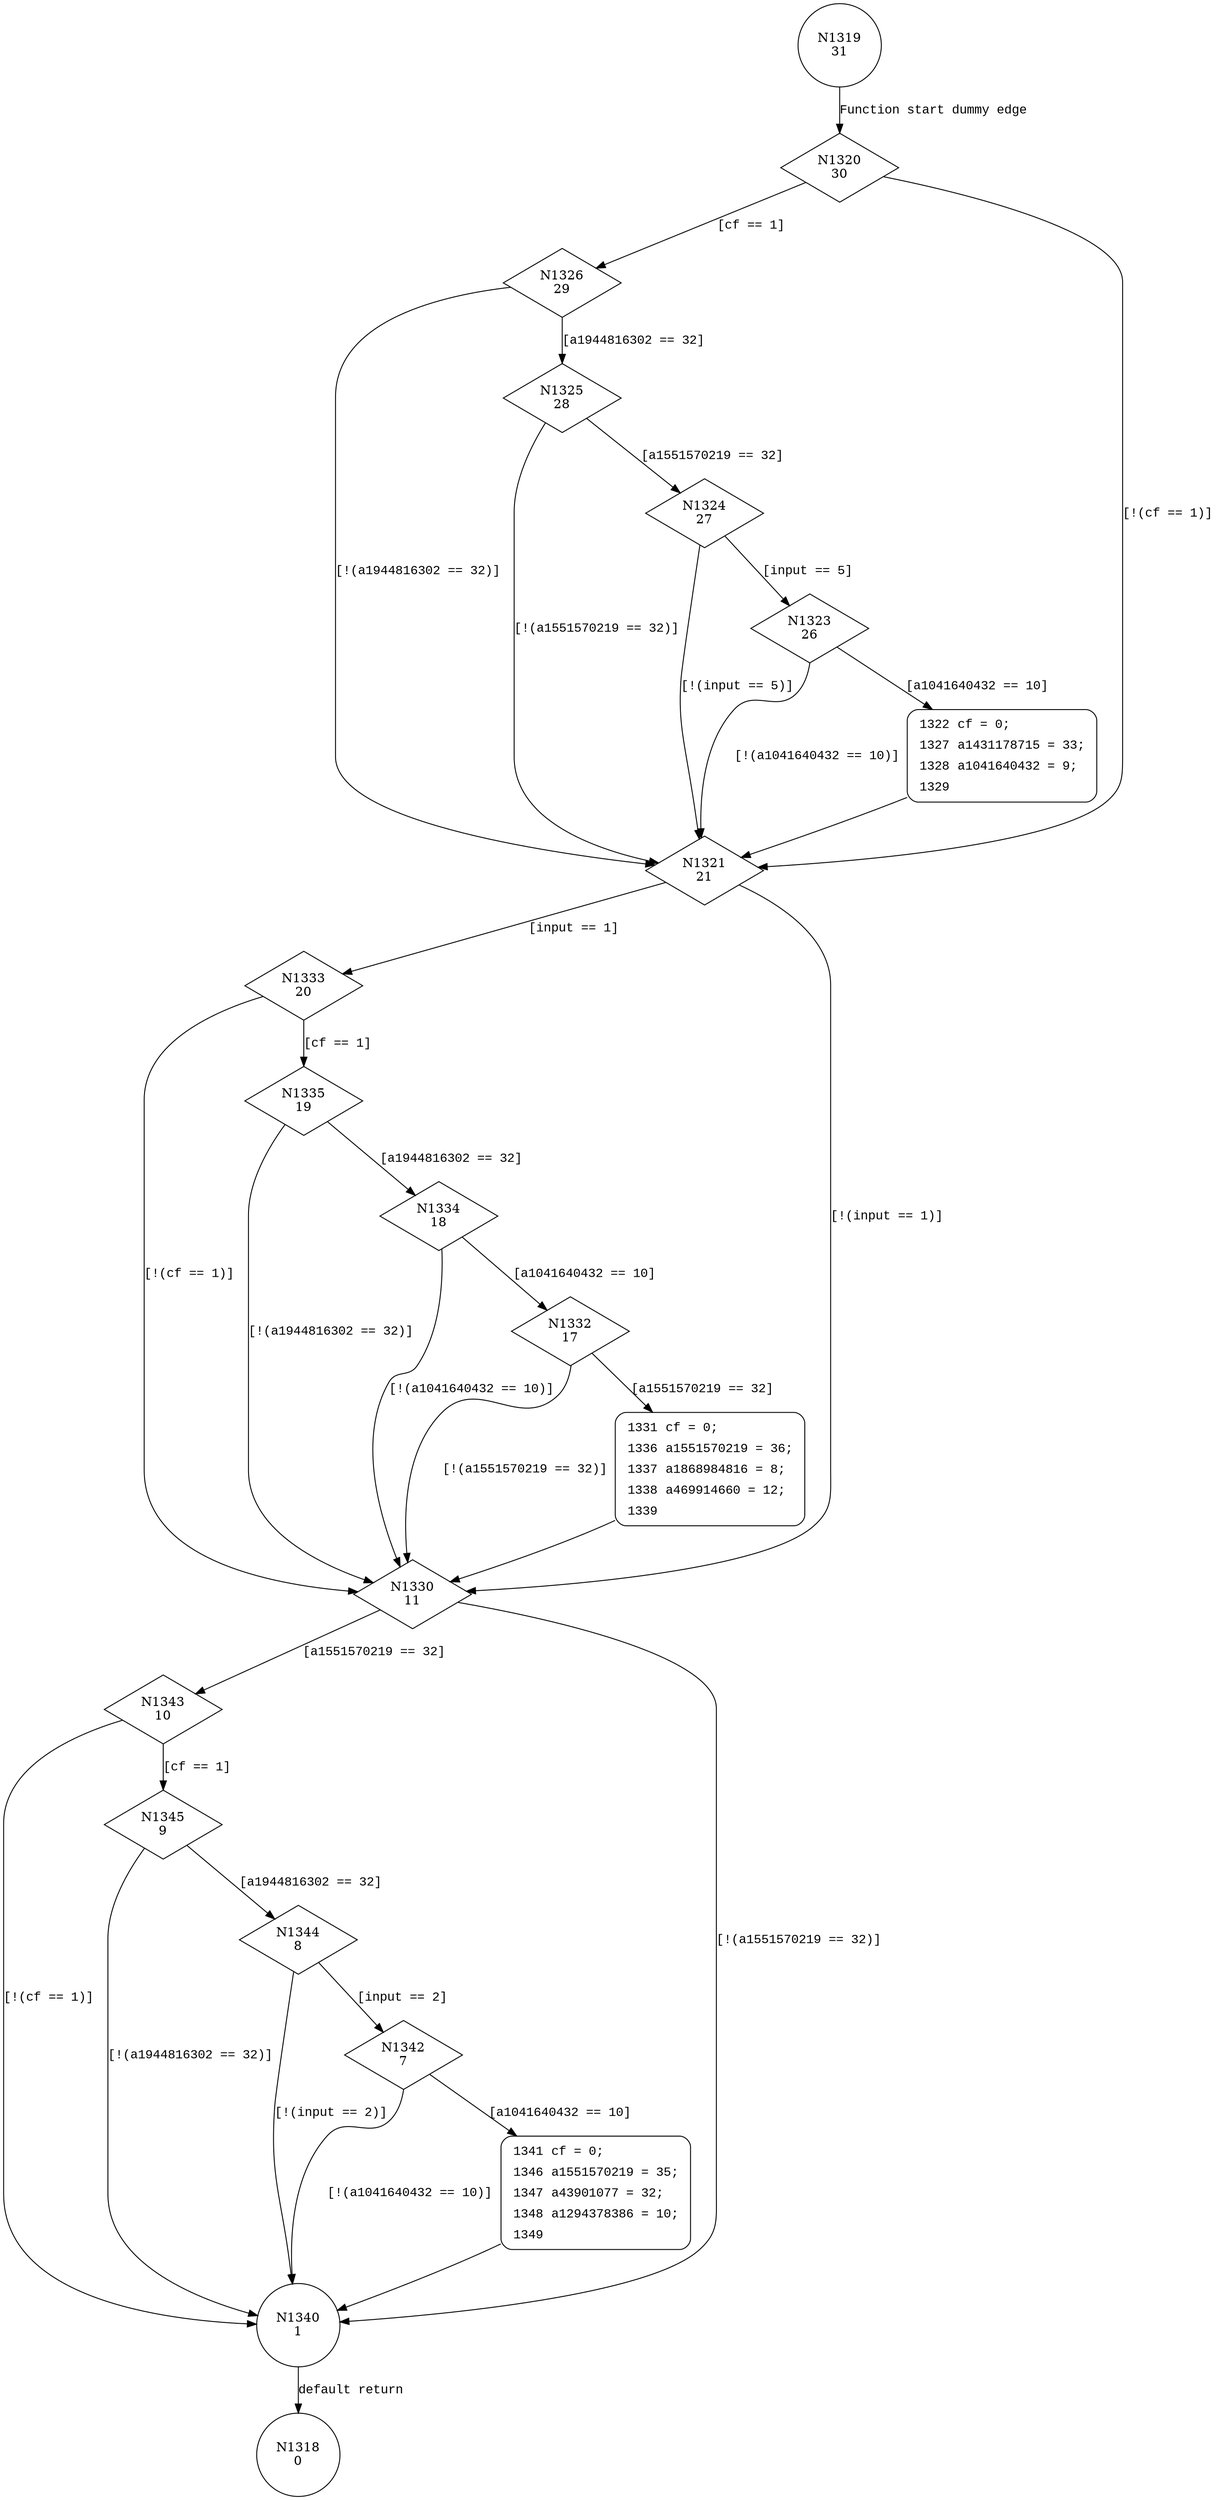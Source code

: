 digraph calculate_outputm81 {
1319 [shape="circle" label="N1319\n31"]
1320 [shape="diamond" label="N1320\n30"]
1326 [shape="diamond" label="N1326\n29"]
1321 [shape="diamond" label="N1321\n21"]
1333 [shape="diamond" label="N1333\n20"]
1330 [shape="diamond" label="N1330\n11"]
1343 [shape="diamond" label="N1343\n10"]
1340 [shape="circle" label="N1340\n1"]
1318 [shape="circle" label="N1318\n0"]
1345 [shape="diamond" label="N1345\n9"]
1344 [shape="diamond" label="N1344\n8"]
1342 [shape="diamond" label="N1342\n7"]
1341 [shape="circle" label="N1341\n6"]
1335 [shape="diamond" label="N1335\n19"]
1334 [shape="diamond" label="N1334\n18"]
1332 [shape="diamond" label="N1332\n17"]
1331 [shape="circle" label="N1331\n16"]
1325 [shape="diamond" label="N1325\n28"]
1324 [shape="diamond" label="N1324\n27"]
1323 [shape="diamond" label="N1323\n26"]
1322 [shape="circle" label="N1322\n25"]
1341 [style="filled,bold" penwidth="1" fillcolor="white" fontname="Courier New" shape="Mrecord" label=<<table border="0" cellborder="0" cellpadding="3" bgcolor="white"><tr><td align="right">1341</td><td align="left">cf = 0;</td></tr><tr><td align="right">1346</td><td align="left">a1551570219 = 35;</td></tr><tr><td align="right">1347</td><td align="left">a43901077 = 32;</td></tr><tr><td align="right">1348</td><td align="left">a1294378386 = 10;</td></tr><tr><td align="right">1349</td><td align="left"></td></tr></table>>]
1341 -> 1340[label=""]
1331 [style="filled,bold" penwidth="1" fillcolor="white" fontname="Courier New" shape="Mrecord" label=<<table border="0" cellborder="0" cellpadding="3" bgcolor="white"><tr><td align="right">1331</td><td align="left">cf = 0;</td></tr><tr><td align="right">1336</td><td align="left">a1551570219 = 36;</td></tr><tr><td align="right">1337</td><td align="left">a1868984816 = 8;</td></tr><tr><td align="right">1338</td><td align="left">a469914660 = 12;</td></tr><tr><td align="right">1339</td><td align="left"></td></tr></table>>]
1331 -> 1330[label=""]
1322 [style="filled,bold" penwidth="1" fillcolor="white" fontname="Courier New" shape="Mrecord" label=<<table border="0" cellborder="0" cellpadding="3" bgcolor="white"><tr><td align="right">1322</td><td align="left">cf = 0;</td></tr><tr><td align="right">1327</td><td align="left">a1431178715 = 33;</td></tr><tr><td align="right">1328</td><td align="left">a1041640432 = 9;</td></tr><tr><td align="right">1329</td><td align="left"></td></tr></table>>]
1322 -> 1321[label=""]
1319 -> 1320 [label="Function start dummy edge" fontname="Courier New"]
1320 -> 1326 [label="[cf == 1]" fontname="Courier New"]
1320 -> 1321 [label="[!(cf == 1)]" fontname="Courier New"]
1321 -> 1333 [label="[input == 1]" fontname="Courier New"]
1321 -> 1330 [label="[!(input == 1)]" fontname="Courier New"]
1330 -> 1343 [label="[a1551570219 == 32]" fontname="Courier New"]
1330 -> 1340 [label="[!(a1551570219 == 32)]" fontname="Courier New"]
1340 -> 1318 [label="default return" fontname="Courier New"]
1343 -> 1345 [label="[cf == 1]" fontname="Courier New"]
1343 -> 1340 [label="[!(cf == 1)]" fontname="Courier New"]
1345 -> 1344 [label="[a1944816302 == 32]" fontname="Courier New"]
1345 -> 1340 [label="[!(a1944816302 == 32)]" fontname="Courier New"]
1344 -> 1342 [label="[input == 2]" fontname="Courier New"]
1344 -> 1340 [label="[!(input == 2)]" fontname="Courier New"]
1342 -> 1341 [label="[a1041640432 == 10]" fontname="Courier New"]
1342 -> 1340 [label="[!(a1041640432 == 10)]" fontname="Courier New"]
1333 -> 1335 [label="[cf == 1]" fontname="Courier New"]
1333 -> 1330 [label="[!(cf == 1)]" fontname="Courier New"]
1335 -> 1334 [label="[a1944816302 == 32]" fontname="Courier New"]
1335 -> 1330 [label="[!(a1944816302 == 32)]" fontname="Courier New"]
1334 -> 1332 [label="[a1041640432 == 10]" fontname="Courier New"]
1334 -> 1330 [label="[!(a1041640432 == 10)]" fontname="Courier New"]
1332 -> 1331 [label="[a1551570219 == 32]" fontname="Courier New"]
1332 -> 1330 [label="[!(a1551570219 == 32)]" fontname="Courier New"]
1326 -> 1325 [label="[a1944816302 == 32]" fontname="Courier New"]
1326 -> 1321 [label="[!(a1944816302 == 32)]" fontname="Courier New"]
1325 -> 1324 [label="[a1551570219 == 32]" fontname="Courier New"]
1325 -> 1321 [label="[!(a1551570219 == 32)]" fontname="Courier New"]
1324 -> 1323 [label="[input == 5]" fontname="Courier New"]
1324 -> 1321 [label="[!(input == 5)]" fontname="Courier New"]
1323 -> 1322 [label="[a1041640432 == 10]" fontname="Courier New"]
1323 -> 1321 [label="[!(a1041640432 == 10)]" fontname="Courier New"]
}